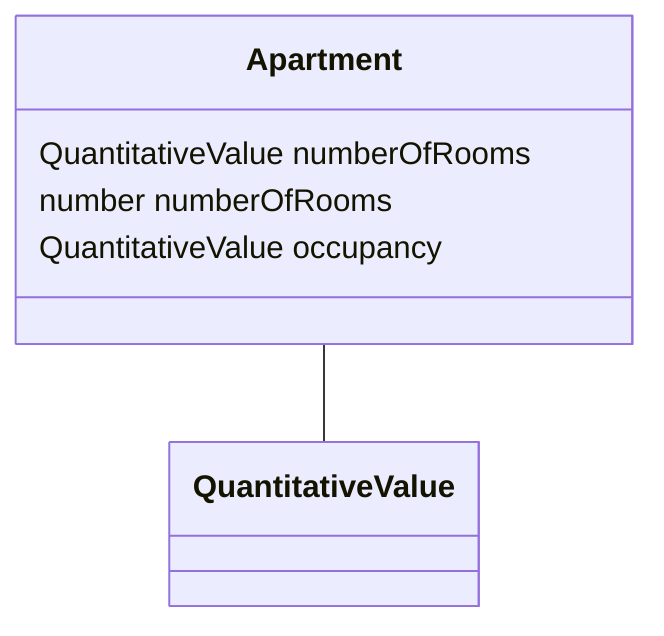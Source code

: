 classDiagram
  Apartment -- QuantitativeValue


class Apartment {

  QuantitativeValue numberOfRooms
  number numberOfRooms
  QuantitativeValue occupancy

 }
